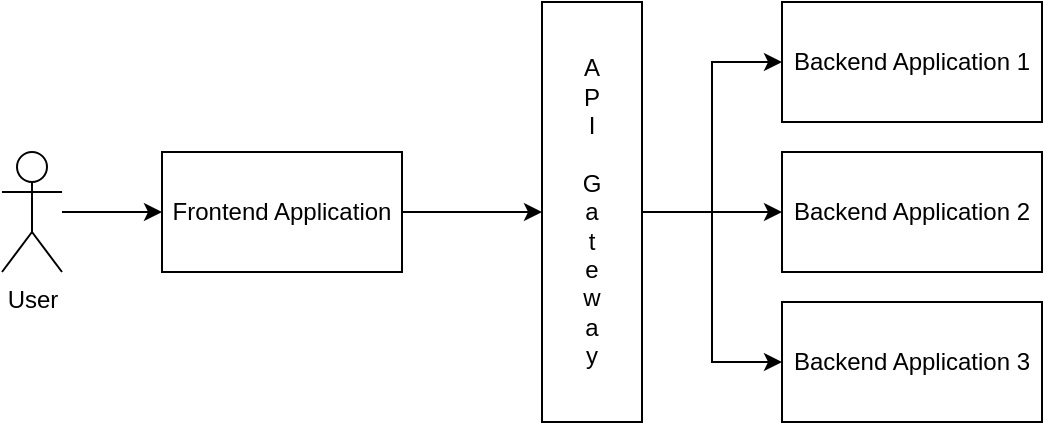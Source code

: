 <mxfile version="23.1.5" type="device">
  <diagram name="Page-1" id="ChC3yfnY9fRvREDjHYu7">
    <mxGraphModel dx="1050" dy="530" grid="1" gridSize="10" guides="1" tooltips="1" connect="1" arrows="1" fold="1" page="1" pageScale="1" pageWidth="850" pageHeight="1100" math="0" shadow="0">
      <root>
        <mxCell id="0" />
        <mxCell id="1" parent="0" />
        <mxCell id="6Cl8E7cMhvsucuc0VOmW-7" style="edgeStyle=orthogonalEdgeStyle;rounded=0;orthogonalLoop=1;jettySize=auto;html=1;entryX=0;entryY=0.5;entryDx=0;entryDy=0;" edge="1" parent="1" source="6Cl8E7cMhvsucuc0VOmW-1" target="6Cl8E7cMhvsucuc0VOmW-3">
          <mxGeometry relative="1" as="geometry" />
        </mxCell>
        <mxCell id="6Cl8E7cMhvsucuc0VOmW-1" value="Frontend Application" style="rounded=0;whiteSpace=wrap;html=1;" vertex="1" parent="1">
          <mxGeometry x="120" y="180" width="120" height="60" as="geometry" />
        </mxCell>
        <mxCell id="6Cl8E7cMhvsucuc0VOmW-8" style="edgeStyle=orthogonalEdgeStyle;rounded=0;orthogonalLoop=1;jettySize=auto;html=1;entryX=0;entryY=0.5;entryDx=0;entryDy=0;" edge="1" parent="1" source="6Cl8E7cMhvsucuc0VOmW-3" target="6Cl8E7cMhvsucuc0VOmW-4">
          <mxGeometry relative="1" as="geometry" />
        </mxCell>
        <mxCell id="6Cl8E7cMhvsucuc0VOmW-9" style="edgeStyle=orthogonalEdgeStyle;rounded=0;orthogonalLoop=1;jettySize=auto;html=1;entryX=0;entryY=0.5;entryDx=0;entryDy=0;" edge="1" parent="1" source="6Cl8E7cMhvsucuc0VOmW-3" target="6Cl8E7cMhvsucuc0VOmW-5">
          <mxGeometry relative="1" as="geometry" />
        </mxCell>
        <mxCell id="6Cl8E7cMhvsucuc0VOmW-10" style="edgeStyle=orthogonalEdgeStyle;rounded=0;orthogonalLoop=1;jettySize=auto;html=1;entryX=0;entryY=0.5;entryDx=0;entryDy=0;" edge="1" parent="1" source="6Cl8E7cMhvsucuc0VOmW-3" target="6Cl8E7cMhvsucuc0VOmW-6">
          <mxGeometry relative="1" as="geometry" />
        </mxCell>
        <mxCell id="6Cl8E7cMhvsucuc0VOmW-3" value="A&lt;br&gt;P&lt;br&gt;I&lt;br&gt;&lt;br&gt;G&lt;br&gt;a&lt;br&gt;t&lt;br&gt;e&lt;br&gt;w&lt;br&gt;a&lt;br&gt;y" style="rounded=0;whiteSpace=wrap;html=1;" vertex="1" parent="1">
          <mxGeometry x="310" y="105" width="50" height="210" as="geometry" />
        </mxCell>
        <mxCell id="6Cl8E7cMhvsucuc0VOmW-4" value="Backend Application 1" style="rounded=0;whiteSpace=wrap;html=1;" vertex="1" parent="1">
          <mxGeometry x="430" y="105" width="130" height="60" as="geometry" />
        </mxCell>
        <mxCell id="6Cl8E7cMhvsucuc0VOmW-5" value="Backend Application 2" style="rounded=0;whiteSpace=wrap;html=1;" vertex="1" parent="1">
          <mxGeometry x="430" y="180" width="130" height="60" as="geometry" />
        </mxCell>
        <mxCell id="6Cl8E7cMhvsucuc0VOmW-6" value="Backend Application 3" style="rounded=0;whiteSpace=wrap;html=1;" vertex="1" parent="1">
          <mxGeometry x="430" y="255" width="130" height="60" as="geometry" />
        </mxCell>
        <mxCell id="6Cl8E7cMhvsucuc0VOmW-12" style="edgeStyle=orthogonalEdgeStyle;rounded=0;orthogonalLoop=1;jettySize=auto;html=1;entryX=0;entryY=0.5;entryDx=0;entryDy=0;" edge="1" parent="1" source="6Cl8E7cMhvsucuc0VOmW-11" target="6Cl8E7cMhvsucuc0VOmW-1">
          <mxGeometry relative="1" as="geometry" />
        </mxCell>
        <mxCell id="6Cl8E7cMhvsucuc0VOmW-11" value="User" style="shape=umlActor;verticalLabelPosition=bottom;verticalAlign=top;html=1;outlineConnect=0;" vertex="1" parent="1">
          <mxGeometry x="40" y="180" width="30" height="60" as="geometry" />
        </mxCell>
      </root>
    </mxGraphModel>
  </diagram>
</mxfile>
